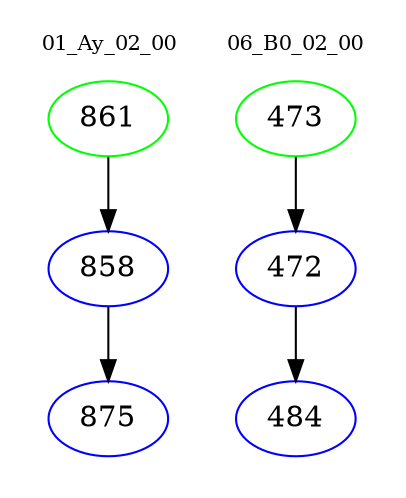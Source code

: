 digraph{
subgraph cluster_0 {
color = white
label = "01_Ay_02_00";
fontsize=10;
T0_861 [label="861", color="green"]
T0_861 -> T0_858 [color="black"]
T0_858 [label="858", color="blue"]
T0_858 -> T0_875 [color="black"]
T0_875 [label="875", color="blue"]
}
subgraph cluster_1 {
color = white
label = "06_B0_02_00";
fontsize=10;
T1_473 [label="473", color="green"]
T1_473 -> T1_472 [color="black"]
T1_472 [label="472", color="blue"]
T1_472 -> T1_484 [color="black"]
T1_484 [label="484", color="blue"]
}
}
